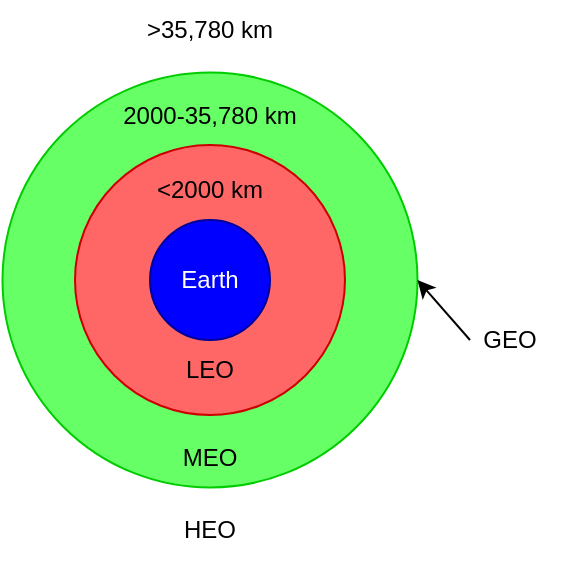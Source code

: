 <mxfile version="26.0.11">
  <diagram name="Side-1" id="5rK9-pVdVAg5mFbw25Vv">
    <mxGraphModel dx="913" dy="495" grid="1" gridSize="10" guides="1" tooltips="1" connect="1" arrows="1" fold="1" page="1" pageScale="1" pageWidth="1169" pageHeight="1654" math="0" shadow="0">
      <root>
        <mxCell id="0" />
        <mxCell id="1" parent="0" />
        <mxCell id="Ux653YOtKCKlgYGLcDmn-6" value="" style="ellipse;whiteSpace=wrap;html=1;aspect=fixed;fillColor=#66FF66;strokeColor=#00CC00;" vertex="1" parent="1">
          <mxGeometry x="356.25" y="186.25" width="207.5" height="207.5" as="geometry" />
        </mxCell>
        <mxCell id="Ux653YOtKCKlgYGLcDmn-3" value="" style="ellipse;whiteSpace=wrap;html=1;aspect=fixed;strokeColor=#CC0000;fillColor=#FF6666;" vertex="1" parent="1">
          <mxGeometry x="392.5" y="222.5" width="135" height="135" as="geometry" />
        </mxCell>
        <mxCell id="Ux653YOtKCKlgYGLcDmn-1" value="" style="ellipse;whiteSpace=wrap;html=1;aspect=fixed;fillColor=#0000FF;strokeColor=#000099;" vertex="1" parent="1">
          <mxGeometry x="430" y="260" width="60" height="60" as="geometry" />
        </mxCell>
        <mxCell id="Ux653YOtKCKlgYGLcDmn-2" value="Earth" style="text;html=1;align=center;verticalAlign=middle;whiteSpace=wrap;rounded=0;fontColor=#FFFFFF;" vertex="1" parent="1">
          <mxGeometry x="430" y="275" width="60" height="30" as="geometry" />
        </mxCell>
        <mxCell id="Ux653YOtKCKlgYGLcDmn-4" value="LEO" style="text;html=1;align=center;verticalAlign=middle;whiteSpace=wrap;rounded=0;" vertex="1" parent="1">
          <mxGeometry x="430" y="320" width="60" height="30" as="geometry" />
        </mxCell>
        <mxCell id="Ux653YOtKCKlgYGLcDmn-5" value="&amp;lt;2000 km" style="text;html=1;align=center;verticalAlign=middle;whiteSpace=wrap;rounded=0;" vertex="1" parent="1">
          <mxGeometry x="430" y="230" width="60" height="30" as="geometry" />
        </mxCell>
        <mxCell id="Ux653YOtKCKlgYGLcDmn-7" value="MEO" style="text;html=1;align=center;verticalAlign=middle;whiteSpace=wrap;rounded=0;" vertex="1" parent="1">
          <mxGeometry x="430" y="364" width="60" height="30" as="geometry" />
        </mxCell>
        <mxCell id="Ux653YOtKCKlgYGLcDmn-8" value="2000-35,780 km" style="text;html=1;align=center;verticalAlign=middle;whiteSpace=wrap;rounded=0;" vertex="1" parent="1">
          <mxGeometry x="415" y="192.5" width="90" height="30" as="geometry" />
        </mxCell>
        <mxCell id="Ux653YOtKCKlgYGLcDmn-9" value="HEO" style="text;html=1;align=center;verticalAlign=middle;whiteSpace=wrap;rounded=0;" vertex="1" parent="1">
          <mxGeometry x="430" y="400" width="60" height="30" as="geometry" />
        </mxCell>
        <mxCell id="Ux653YOtKCKlgYGLcDmn-10" value="&amp;gt;35,780 km" style="text;html=1;align=center;verticalAlign=middle;whiteSpace=wrap;rounded=0;" vertex="1" parent="1">
          <mxGeometry x="425" y="150" width="70" height="30" as="geometry" />
        </mxCell>
        <mxCell id="Ux653YOtKCKlgYGLcDmn-11" value="GEO" style="text;html=1;align=center;verticalAlign=middle;whiteSpace=wrap;rounded=0;" vertex="1" parent="1">
          <mxGeometry x="580" y="305" width="60" height="30" as="geometry" />
        </mxCell>
        <mxCell id="Ux653YOtKCKlgYGLcDmn-13" value="" style="endArrow=classic;html=1;rounded=0;entryX=1;entryY=0.5;entryDx=0;entryDy=0;" edge="1" parent="1" target="Ux653YOtKCKlgYGLcDmn-6">
          <mxGeometry width="50" height="50" relative="1" as="geometry">
            <mxPoint x="590" y="320" as="sourcePoint" />
            <mxPoint x="650" y="260" as="targetPoint" />
          </mxGeometry>
        </mxCell>
      </root>
    </mxGraphModel>
  </diagram>
</mxfile>
